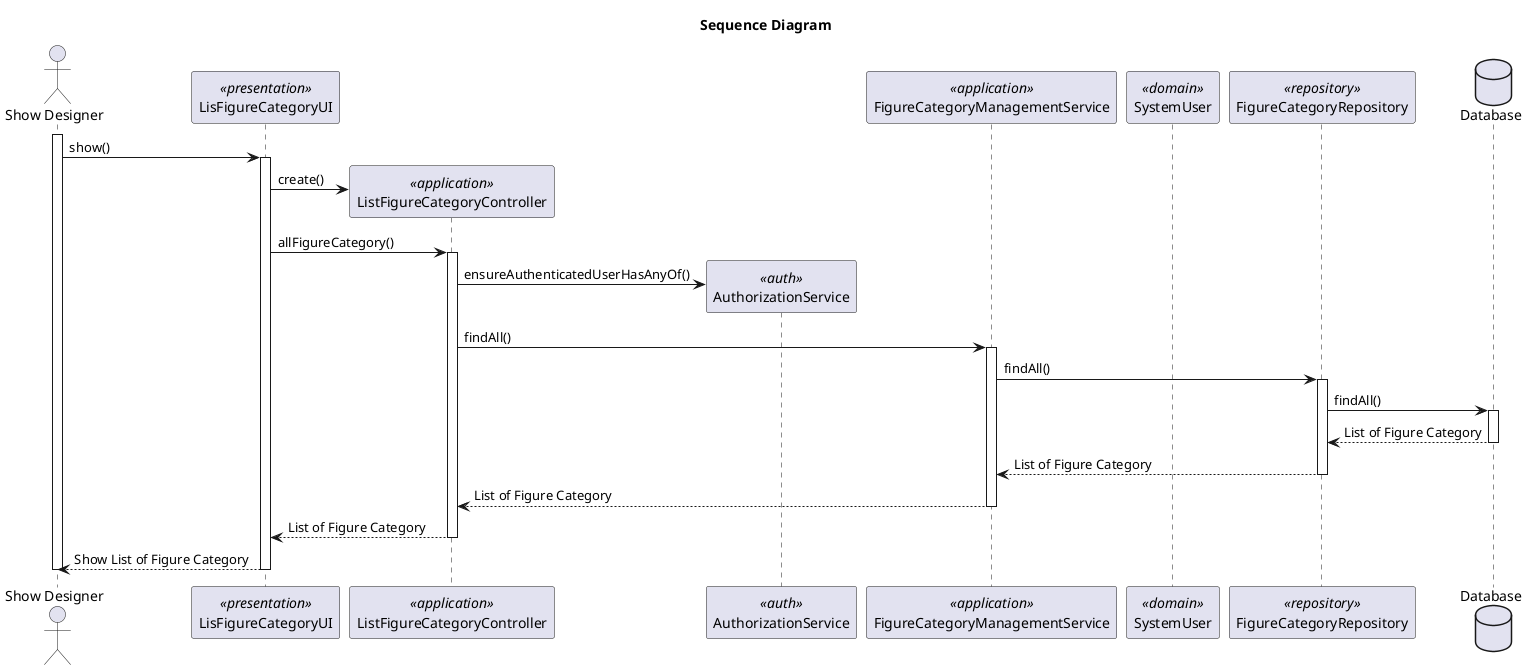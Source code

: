 @startuml
title Sequence Diagram

actor "Show Designer" as Actor
participant "LisFigureCategoryUI" as UI <<presentation>>
participant "ListFigureCategoryController" as Controller <<application>>
participant "AuthorizationService" as AuthorizationService <<auth>>
participant "FigureCategoryManagementService" as FigureCategoryManagementService <<application>>
participant "SystemUser" as SystemUser <<domain>>
participant "FigureCategoryRepository" as FigureCategoryRepository <<repository>>
database "Database" as Database

activate Actor

Actor -> UI: show()
    activate UI

UI -> Controller** : create()

UI -> Controller: allFigureCategory()
    activate Controller

        Controller -> AuthorizationService** : ensureAuthenticatedUserHasAnyOf()

        Controller -> FigureCategoryManagementService: findAll()
            activate FigureCategoryManagementService

                FigureCategoryManagementService -> FigureCategoryRepository: findAll()
                    activate FigureCategoryRepository

                        FigureCategoryRepository -> Database:  findAll()
                            activate Database

                                Database --> FigureCategoryRepository: List of Figure Category
                            deactivate Database
                        FigureCategoryRepository --> FigureCategoryManagementService: List of Figure Category
                    deactivate FigureCategoryRepository


                FigureCategoryManagementService --> Controller: List of Figure Category
            deactivate FigureCategoryManagementService

        Controller --> UI: List of Figure Category
        deactivate Controller



        UI --> Actor: Show List of Figure Category
        deactivate UI


deactivate Actor

@enduml
